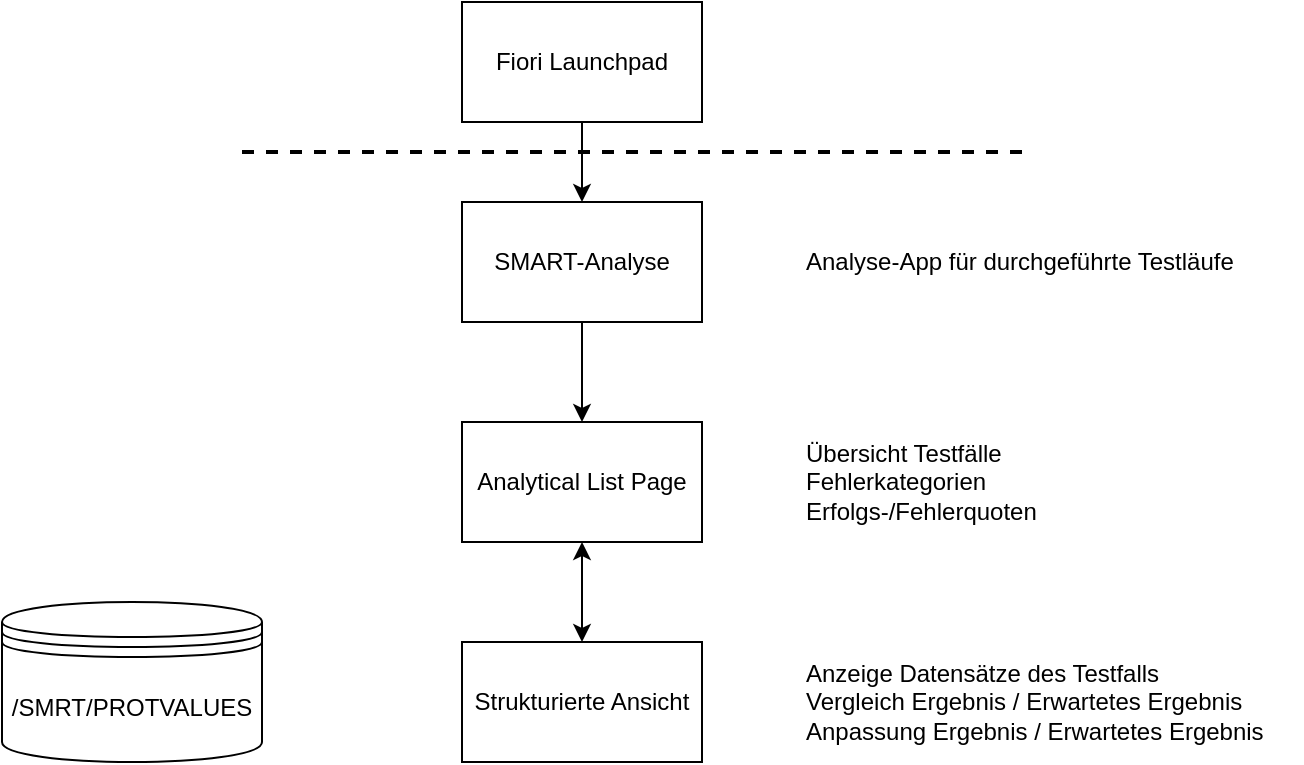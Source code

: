 <mxfile version="28.2.8">
  <diagram name="Seite-1" id="3jQrXUbkpkXriSrU0XMB">
    <mxGraphModel dx="863" dy="459" grid="1" gridSize="10" guides="1" tooltips="1" connect="1" arrows="1" fold="1" page="1" pageScale="1" pageWidth="827" pageHeight="1169" math="0" shadow="0">
      <root>
        <mxCell id="0" />
        <mxCell id="1" parent="0" />
        <mxCell id="ru2G3VzyaBEJT_psao-n-11" style="edgeStyle=orthogonalEdgeStyle;rounded=0;orthogonalLoop=1;jettySize=auto;html=1;" edge="1" parent="1" source="ru2G3VzyaBEJT_psao-n-2" target="ru2G3VzyaBEJT_psao-n-3">
          <mxGeometry relative="1" as="geometry" />
        </mxCell>
        <mxCell id="ru2G3VzyaBEJT_psao-n-2" value="Fiori Launchpad" style="rounded=0;whiteSpace=wrap;html=1;" vertex="1" parent="1">
          <mxGeometry x="230" y="50" width="120" height="60" as="geometry" />
        </mxCell>
        <mxCell id="ru2G3VzyaBEJT_psao-n-12" style="edgeStyle=orthogonalEdgeStyle;rounded=0;orthogonalLoop=1;jettySize=auto;html=1;" edge="1" parent="1" source="ru2G3VzyaBEJT_psao-n-3" target="ru2G3VzyaBEJT_psao-n-4">
          <mxGeometry relative="1" as="geometry" />
        </mxCell>
        <mxCell id="ru2G3VzyaBEJT_psao-n-3" value="SMART-Analyse" style="rounded=0;whiteSpace=wrap;html=1;" vertex="1" parent="1">
          <mxGeometry x="230" y="150" width="120" height="60" as="geometry" />
        </mxCell>
        <mxCell id="ru2G3VzyaBEJT_psao-n-13" style="edgeStyle=orthogonalEdgeStyle;rounded=0;orthogonalLoop=1;jettySize=auto;html=1;startArrow=classic;startFill=1;" edge="1" parent="1" source="ru2G3VzyaBEJT_psao-n-4" target="ru2G3VzyaBEJT_psao-n-5">
          <mxGeometry relative="1" as="geometry" />
        </mxCell>
        <mxCell id="ru2G3VzyaBEJT_psao-n-4" value="Analytical List Page" style="rounded=0;whiteSpace=wrap;html=1;" vertex="1" parent="1">
          <mxGeometry x="230" y="260" width="120" height="60" as="geometry" />
        </mxCell>
        <mxCell id="ru2G3VzyaBEJT_psao-n-5" value="Strukturierte Ansicht" style="rounded=0;whiteSpace=wrap;html=1;" vertex="1" parent="1">
          <mxGeometry x="230" y="370" width="120" height="60" as="geometry" />
        </mxCell>
        <mxCell id="ru2G3VzyaBEJT_psao-n-6" value="Analyse-App für durchgeführte Testläufe" style="text;html=1;whiteSpace=wrap;strokeColor=none;fillColor=none;align=left;verticalAlign=middle;rounded=0;" vertex="1" parent="1">
          <mxGeometry x="400" y="150" width="250" height="60" as="geometry" />
        </mxCell>
        <mxCell id="ru2G3VzyaBEJT_psao-n-9" value="Anzeige Datensätze des Testfalls&lt;div&gt;Vergleich Ergebnis / Erwartetes Ergebnis&lt;/div&gt;&lt;div&gt;Anpassung&amp;nbsp;&lt;span style=&quot;background-color: transparent; color: light-dark(rgb(0, 0, 0), rgb(255, 255, 255));&quot;&gt;Ergebnis / Erwartetes Ergebnis&lt;/span&gt;&lt;/div&gt;" style="text;html=1;whiteSpace=wrap;strokeColor=none;fillColor=none;align=left;verticalAlign=middle;rounded=0;" vertex="1" parent="1">
          <mxGeometry x="400" y="370" width="250" height="60" as="geometry" />
        </mxCell>
        <mxCell id="ru2G3VzyaBEJT_psao-n-10" value="Übersicht Testfälle&lt;div&gt;Fehlerkategorien&lt;/div&gt;&lt;div&gt;Erfolgs-/Fehlerquoten&lt;/div&gt;" style="text;html=1;whiteSpace=wrap;strokeColor=none;fillColor=none;align=left;verticalAlign=middle;rounded=0;" vertex="1" parent="1">
          <mxGeometry x="400" y="260" width="250" height="60" as="geometry" />
        </mxCell>
        <mxCell id="ru2G3VzyaBEJT_psao-n-14" value="" style="line;strokeWidth=2;html=1;dashed=1;" vertex="1" parent="1">
          <mxGeometry x="120" y="120" width="390" height="10" as="geometry" />
        </mxCell>
        <mxCell id="ru2G3VzyaBEJT_psao-n-15" value="/SMRT/PROTVALUES" style="shape=datastore;whiteSpace=wrap;html=1;" vertex="1" parent="1">
          <mxGeometry y="350" width="130" height="80" as="geometry" />
        </mxCell>
      </root>
    </mxGraphModel>
  </diagram>
</mxfile>
